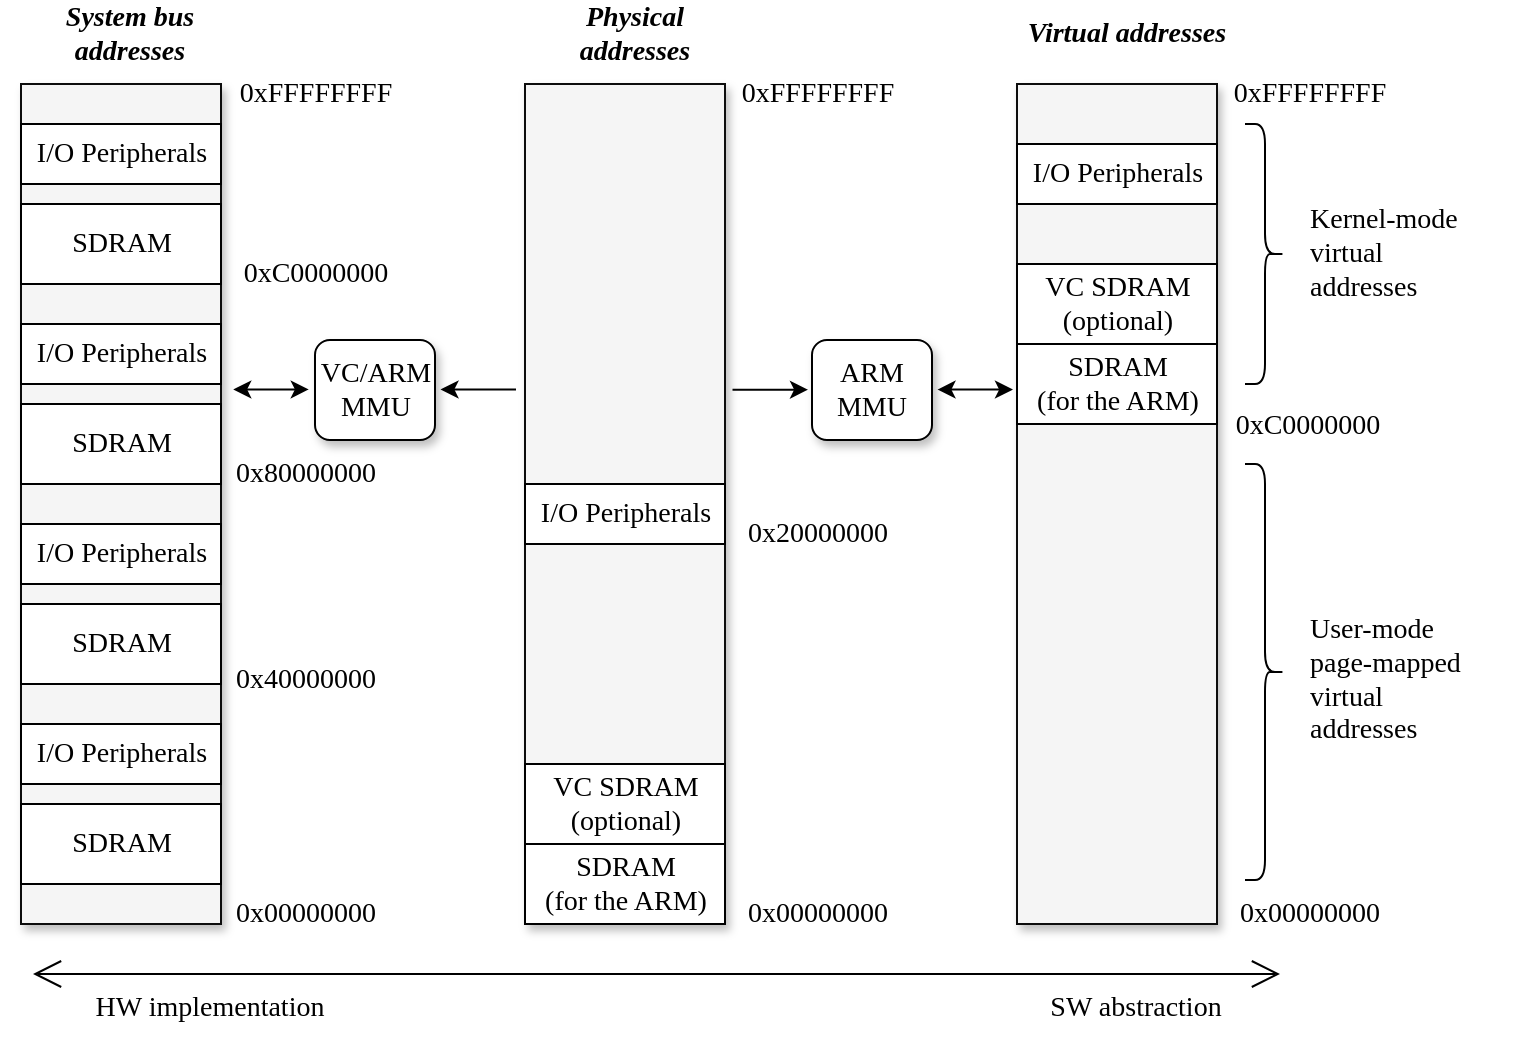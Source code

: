 <mxfile version="22.1.11" type="device">
  <diagram name="Page-1" id="rF_JisAr9NftX0KLJ7tZ">
    <mxGraphModel dx="1195" dy="703" grid="1" gridSize="10" guides="1" tooltips="1" connect="1" arrows="1" fold="1" page="1" pageScale="1" pageWidth="850" pageHeight="1100" math="0" shadow="0">
      <root>
        <mxCell id="0" />
        <mxCell id="1" parent="0" />
        <mxCell id="chbkdglr7W8zsBIJW56T-53" value="0x80000000" style="text;html=1;strokeColor=none;fillColor=none;align=center;verticalAlign=middle;whiteSpace=wrap;rounded=0;fontFamily=Computer Modern;fontSize=14;" vertex="1" parent="1">
          <mxGeometry x="180.5" y="250" width="90" height="30" as="geometry" />
        </mxCell>
        <mxCell id="chbkdglr7W8zsBIJW56T-2" value="" style="rounded=0;whiteSpace=wrap;html=1;fillColor=#f5f5f5;fontColor=#333333;strokeColor=#0D0D0D;fontFamily=Computer Modern;shadow=1;fontSize=14;" vertex="1" parent="1">
          <mxGeometry x="581.5" y="70" width="100" height="420" as="geometry" />
        </mxCell>
        <mxCell id="chbkdglr7W8zsBIJW56T-1" value="I/O Peripherals" style="rounded=0;whiteSpace=wrap;html=1;fontFamily=Computer Modern;fontSize=14;" vertex="1" parent="1">
          <mxGeometry x="581.5" y="100" width="100" height="30" as="geometry" />
        </mxCell>
        <mxCell id="chbkdglr7W8zsBIJW56T-3" value="VC SDRAM&lt;br style=&quot;font-size: 14px;&quot;&gt;(optional)" style="rounded=0;whiteSpace=wrap;html=1;fontFamily=Computer Modern;fontSize=14;" vertex="1" parent="1">
          <mxGeometry x="581.5" y="160" width="100" height="40" as="geometry" />
        </mxCell>
        <mxCell id="chbkdglr7W8zsBIJW56T-4" value="SDRAM&lt;br style=&quot;font-size: 14px;&quot;&gt;(for the ARM)" style="rounded=0;whiteSpace=wrap;html=1;fontFamily=Computer Modern;fontSize=14;" vertex="1" parent="1">
          <mxGeometry x="581.5" y="200" width="100" height="40" as="geometry" />
        </mxCell>
        <mxCell id="chbkdglr7W8zsBIJW56T-5" value="0xFFFFFFFF" style="text;html=1;strokeColor=none;fillColor=none;align=center;verticalAlign=middle;whiteSpace=wrap;rounded=0;fontFamily=Computer Modern;fontSize=14;" vertex="1" parent="1">
          <mxGeometry x="682.5" y="60" width="90" height="30" as="geometry" />
        </mxCell>
        <mxCell id="chbkdglr7W8zsBIJW56T-6" value="0x00000000" style="text;html=1;strokeColor=none;fillColor=none;align=center;verticalAlign=middle;whiteSpace=wrap;rounded=0;fontFamily=Computer Modern;fontSize=14;" vertex="1" parent="1">
          <mxGeometry x="682.5" y="470" width="90" height="30" as="geometry" />
        </mxCell>
        <mxCell id="chbkdglr7W8zsBIJW56T-11" value="" style="shape=curlyBracket;whiteSpace=wrap;html=1;rounded=1;flipH=1;labelPosition=right;verticalLabelPosition=middle;align=left;verticalAlign=middle;fontFamily=Computer Modern;fontSize=14;" vertex="1" parent="1">
          <mxGeometry x="695.5" y="260" width="20" height="208" as="geometry" />
        </mxCell>
        <mxCell id="chbkdglr7W8zsBIJW56T-12" value="User-mode &lt;br&gt;page-mapped virtual &lt;br&gt;addresses" style="text;html=1;strokeColor=none;fillColor=none;align=left;verticalAlign=middle;whiteSpace=wrap;rounded=0;fontFamily=Computer Modern;fontSize=14;" vertex="1" parent="1">
          <mxGeometry x="725.5" y="333" width="110" height="70" as="geometry" />
        </mxCell>
        <mxCell id="chbkdglr7W8zsBIJW56T-13" value="" style="shape=curlyBracket;whiteSpace=wrap;html=1;rounded=1;flipH=1;labelPosition=right;verticalLabelPosition=middle;align=left;verticalAlign=middle;fontFamily=Computer Modern;fontSize=14;" vertex="1" parent="1">
          <mxGeometry x="695.5" y="90" width="20" height="130" as="geometry" />
        </mxCell>
        <mxCell id="chbkdglr7W8zsBIJW56T-15" value="Kernel-mode &lt;br style=&quot;font-size: 14px;&quot;&gt;virtual &lt;br&gt;addresses" style="text;html=1;strokeColor=none;fillColor=none;align=left;verticalAlign=middle;whiteSpace=wrap;rounded=0;fontFamily=Computer Modern;fontSize=14;" vertex="1" parent="1">
          <mxGeometry x="725.5" y="120" width="110" height="70" as="geometry" />
        </mxCell>
        <mxCell id="chbkdglr7W8zsBIJW56T-17" value="ARM &lt;br style=&quot;font-size: 14px;&quot;&gt;MMU" style="rounded=1;whiteSpace=wrap;html=1;fontFamily=Computer Modern;shadow=1;fontSize=14;" vertex="1" parent="1">
          <mxGeometry x="479" y="198" width="60" height="50" as="geometry" />
        </mxCell>
        <mxCell id="chbkdglr7W8zsBIJW56T-19" value="" style="rounded=0;whiteSpace=wrap;html=1;fillColor=#f5f5f5;fontColor=#333333;strokeColor=#0D0D0D;fontFamily=Computer Modern;shadow=1;fontSize=14;" vertex="1" parent="1">
          <mxGeometry x="335.5" y="70" width="100" height="420" as="geometry" />
        </mxCell>
        <mxCell id="chbkdglr7W8zsBIJW56T-20" value="I/O Peripherals" style="rounded=0;whiteSpace=wrap;html=1;fontFamily=Computer Modern;fontSize=14;" vertex="1" parent="1">
          <mxGeometry x="335.5" y="270" width="100" height="30" as="geometry" />
        </mxCell>
        <mxCell id="chbkdglr7W8zsBIJW56T-21" value="VC SDRAM&lt;br style=&quot;font-size: 14px;&quot;&gt;(optional)" style="rounded=0;whiteSpace=wrap;html=1;fontFamily=Computer Modern;fontSize=14;" vertex="1" parent="1">
          <mxGeometry x="335.5" y="410" width="100" height="40" as="geometry" />
        </mxCell>
        <mxCell id="chbkdglr7W8zsBIJW56T-22" value="SDRAM&lt;br style=&quot;font-size: 14px;&quot;&gt;(for the ARM)" style="rounded=0;whiteSpace=wrap;html=1;fontFamily=Computer Modern;fontSize=14;" vertex="1" parent="1">
          <mxGeometry x="335.5" y="450" width="100" height="40" as="geometry" />
        </mxCell>
        <mxCell id="chbkdglr7W8zsBIJW56T-23" value="0xFFFFFFFF" style="text;html=1;strokeColor=none;fillColor=none;align=center;verticalAlign=middle;whiteSpace=wrap;rounded=0;fontFamily=Computer Modern;fontSize=14;" vertex="1" parent="1">
          <mxGeometry x="436.5" y="60" width="90" height="30" as="geometry" />
        </mxCell>
        <mxCell id="chbkdglr7W8zsBIJW56T-24" value="0x00000000" style="text;html=1;strokeColor=none;fillColor=none;align=center;verticalAlign=middle;whiteSpace=wrap;rounded=0;fontFamily=Computer Modern;fontSize=14;" vertex="1" parent="1">
          <mxGeometry x="436.5" y="470" width="90" height="30" as="geometry" />
        </mxCell>
        <mxCell id="chbkdglr7W8zsBIJW56T-26" value="0x20000000" style="text;html=1;strokeColor=none;fillColor=none;align=center;verticalAlign=middle;whiteSpace=wrap;rounded=0;fontFamily=Computer Modern;fontSize=14;" vertex="1" parent="1">
          <mxGeometry x="436.5" y="280" width="90" height="30" as="geometry" />
        </mxCell>
        <mxCell id="chbkdglr7W8zsBIJW56T-27" value="" style="rounded=0;whiteSpace=wrap;html=1;fillColor=#f5f5f5;fontColor=#333333;strokeColor=#0D0D0D;fontFamily=Computer Modern;shadow=1;fontSize=14;" vertex="1" parent="1">
          <mxGeometry x="83.5" y="70" width="100" height="420" as="geometry" />
        </mxCell>
        <mxCell id="chbkdglr7W8zsBIJW56T-31" value="0xFFFFFFFF" style="text;html=1;strokeColor=none;fillColor=none;align=center;verticalAlign=middle;whiteSpace=wrap;rounded=0;fontFamily=Computer Modern;fontSize=14;" vertex="1" parent="1">
          <mxGeometry x="185.5" y="60" width="90" height="30" as="geometry" />
        </mxCell>
        <mxCell id="chbkdglr7W8zsBIJW56T-32" value="0x00000000" style="text;html=1;strokeColor=none;fillColor=none;align=center;verticalAlign=middle;whiteSpace=wrap;rounded=0;fontFamily=Computer Modern;fontSize=14;" vertex="1" parent="1">
          <mxGeometry x="180.5" y="470" width="90" height="30" as="geometry" />
        </mxCell>
        <mxCell id="chbkdglr7W8zsBIJW56T-34" value="0x40000000" style="text;html=1;strokeColor=none;fillColor=none;align=center;verticalAlign=middle;whiteSpace=wrap;rounded=0;fontFamily=Computer Modern;fontSize=14;" vertex="1" parent="1">
          <mxGeometry x="180.5" y="353" width="90" height="30" as="geometry" />
        </mxCell>
        <mxCell id="chbkdglr7W8zsBIJW56T-35" value="VC/ARM &lt;br style=&quot;font-size: 14px;&quot;&gt;MMU" style="rounded=1;whiteSpace=wrap;html=1;fontFamily=Computer Modern;shadow=1;fontSize=14;" vertex="1" parent="1">
          <mxGeometry x="230.5" y="198" width="60" height="50" as="geometry" />
        </mxCell>
        <mxCell id="chbkdglr7W8zsBIJW56T-37" value="I/O Peripherals" style="rounded=0;whiteSpace=wrap;html=1;fontFamily=Computer Modern;fontSize=14;" vertex="1" parent="1">
          <mxGeometry x="83.5" y="90" width="100" height="30" as="geometry" />
        </mxCell>
        <mxCell id="chbkdglr7W8zsBIJW56T-39" value="SDRAM" style="rounded=0;whiteSpace=wrap;html=1;fontFamily=Computer Modern;fontSize=14;" vertex="1" parent="1">
          <mxGeometry x="83.5" y="130" width="100" height="40" as="geometry" />
        </mxCell>
        <mxCell id="chbkdglr7W8zsBIJW56T-45" value="I/O Peripherals" style="rounded=0;whiteSpace=wrap;html=1;fontFamily=Computer Modern;fontSize=14;" vertex="1" parent="1">
          <mxGeometry x="83.5" y="190" width="100" height="30" as="geometry" />
        </mxCell>
        <mxCell id="chbkdglr7W8zsBIJW56T-46" value="SDRAM" style="rounded=0;whiteSpace=wrap;html=1;fontFamily=Computer Modern;fontSize=14;" vertex="1" parent="1">
          <mxGeometry x="83.5" y="230" width="100" height="40" as="geometry" />
        </mxCell>
        <mxCell id="chbkdglr7W8zsBIJW56T-47" value="I/O Peripherals" style="rounded=0;whiteSpace=wrap;html=1;fontFamily=Computer Modern;fontSize=14;" vertex="1" parent="1">
          <mxGeometry x="83.5" y="290" width="100" height="30" as="geometry" />
        </mxCell>
        <mxCell id="chbkdglr7W8zsBIJW56T-48" value="SDRAM" style="rounded=0;whiteSpace=wrap;html=1;fontFamily=Computer Modern;fontSize=14;" vertex="1" parent="1">
          <mxGeometry x="83.5" y="330" width="100" height="40" as="geometry" />
        </mxCell>
        <mxCell id="chbkdglr7W8zsBIJW56T-49" value="I/O Peripherals" style="rounded=0;whiteSpace=wrap;html=1;fontFamily=Computer Modern;fontSize=14;" vertex="1" parent="1">
          <mxGeometry x="83.5" y="390" width="100" height="30" as="geometry" />
        </mxCell>
        <mxCell id="chbkdglr7W8zsBIJW56T-50" value="SDRAM" style="rounded=0;whiteSpace=wrap;html=1;fontFamily=Computer Modern;fontSize=14;" vertex="1" parent="1">
          <mxGeometry x="83.5" y="430" width="100" height="40" as="geometry" />
        </mxCell>
        <mxCell id="chbkdglr7W8zsBIJW56T-54" value="0xC0000000" style="text;html=1;strokeColor=none;fillColor=none;align=center;verticalAlign=middle;whiteSpace=wrap;rounded=0;fontFamily=Computer Modern;fontSize=14;" vertex="1" parent="1">
          <mxGeometry x="185.5" y="150" width="90" height="30" as="geometry" />
        </mxCell>
        <mxCell id="chbkdglr7W8zsBIJW56T-55" value="System bus&lt;br&gt;addresses" style="text;html=1;strokeColor=none;fillColor=none;align=center;verticalAlign=middle;whiteSpace=wrap;rounded=0;fontFamily=Computer Modern;fontStyle=3;fontSize=14;" vertex="1" parent="1">
          <mxGeometry x="73.25" y="30" width="130" height="30" as="geometry" />
        </mxCell>
        <mxCell id="chbkdglr7W8zsBIJW56T-56" value="Physical &lt;br&gt;addresses" style="text;html=1;strokeColor=none;fillColor=none;align=center;verticalAlign=middle;whiteSpace=wrap;rounded=0;fontFamily=Computer Modern;fontStyle=3;fontSize=14;" vertex="1" parent="1">
          <mxGeometry x="331.75" y="30" width="117" height="30" as="geometry" />
        </mxCell>
        <mxCell id="chbkdglr7W8zsBIJW56T-57" value="Virtual addresses" style="text;html=1;strokeColor=none;fillColor=none;align=center;verticalAlign=middle;whiteSpace=wrap;rounded=0;fontFamily=Computer Modern;fontStyle=3;fontSize=14;" vertex="1" parent="1">
          <mxGeometry x="577" y="30" width="118.5" height="30" as="geometry" />
        </mxCell>
        <mxCell id="chbkdglr7W8zsBIJW56T-59" value="" style="endArrow=classic;startArrow=classic;html=1;rounded=0;fontSize=14;" edge="1" parent="1">
          <mxGeometry width="50" height="50" relative="1" as="geometry">
            <mxPoint x="541.75" y="222.79" as="sourcePoint" />
            <mxPoint x="579.5" y="222.79" as="targetPoint" />
          </mxGeometry>
        </mxCell>
        <mxCell id="chbkdglr7W8zsBIJW56T-60" value="" style="endArrow=classic;startArrow=none;html=1;rounded=0;startFill=0;fontSize=14;" edge="1" parent="1">
          <mxGeometry width="50" height="50" relative="1" as="geometry">
            <mxPoint x="439.25" y="222.83" as="sourcePoint" />
            <mxPoint x="477" y="222.83" as="targetPoint" />
          </mxGeometry>
        </mxCell>
        <mxCell id="chbkdglr7W8zsBIJW56T-62" value="" style="endArrow=classic;startArrow=classic;html=1;rounded=0;fontSize=14;" edge="1" parent="1">
          <mxGeometry width="50" height="50" relative="1" as="geometry">
            <mxPoint x="189.63" y="222.71" as="sourcePoint" />
            <mxPoint x="227.38" y="222.71" as="targetPoint" />
          </mxGeometry>
        </mxCell>
        <mxCell id="chbkdglr7W8zsBIJW56T-64" value="" style="endArrow=none;startArrow=classic;html=1;rounded=0;endFill=0;fontSize=14;" edge="1" parent="1">
          <mxGeometry width="50" height="50" relative="1" as="geometry">
            <mxPoint x="293.25" y="222.71" as="sourcePoint" />
            <mxPoint x="331" y="222.71" as="targetPoint" />
          </mxGeometry>
        </mxCell>
        <mxCell id="chbkdglr7W8zsBIJW56T-65" value="0xC0000000" style="text;html=1;strokeColor=none;fillColor=none;align=center;verticalAlign=middle;whiteSpace=wrap;rounded=0;fontFamily=Computer Modern;fontSize=14;" vertex="1" parent="1">
          <mxGeometry x="681.5" y="226" width="90" height="30" as="geometry" />
        </mxCell>
        <mxCell id="chbkdglr7W8zsBIJW56T-69" value="" style="endArrow=open;endFill=1;endSize=12;html=1;rounded=0;" edge="1" parent="1">
          <mxGeometry width="160" relative="1" as="geometry">
            <mxPoint x="409.5" y="515" as="sourcePoint" />
            <mxPoint x="713" y="515" as="targetPoint" />
          </mxGeometry>
        </mxCell>
        <mxCell id="chbkdglr7W8zsBIJW56T-70" value="SW abstraction" style="text;html=1;strokeColor=none;fillColor=none;align=center;verticalAlign=middle;whiteSpace=wrap;rounded=0;fontFamily=Computer Modern;fontSize=14;" vertex="1" parent="1">
          <mxGeometry x="596" y="517" width="90" height="30" as="geometry" />
        </mxCell>
        <mxCell id="chbkdglr7W8zsBIJW56T-71" value="" style="endArrow=open;endFill=1;endSize=12;html=1;rounded=0;" edge="1" parent="1">
          <mxGeometry width="160" relative="1" as="geometry">
            <mxPoint x="409.5" y="515" as="sourcePoint" />
            <mxPoint x="89.5" y="515" as="targetPoint" />
          </mxGeometry>
        </mxCell>
        <mxCell id="chbkdglr7W8zsBIJW56T-72" value="HW implementation" style="text;html=1;strokeColor=none;fillColor=none;align=center;verticalAlign=middle;whiteSpace=wrap;rounded=0;fontFamily=Computer Modern;fontSize=14;" vertex="1" parent="1">
          <mxGeometry x="117" y="517" width="121.5" height="30" as="geometry" />
        </mxCell>
      </root>
    </mxGraphModel>
  </diagram>
</mxfile>
